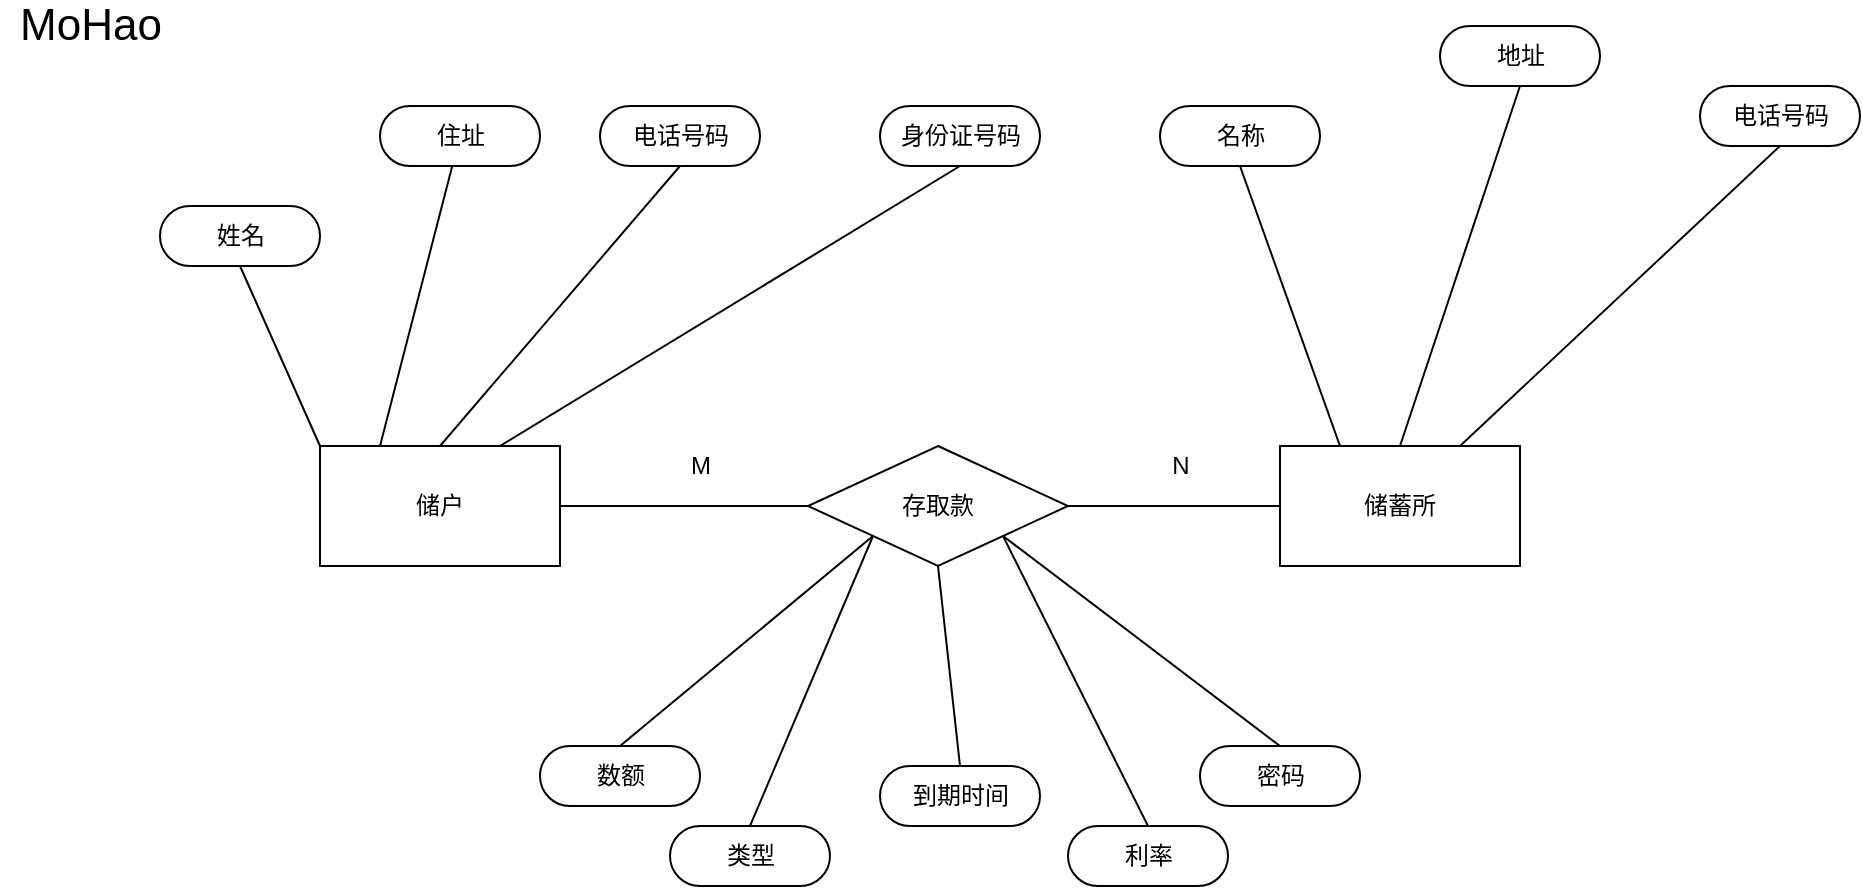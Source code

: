 <mxfile version="16.1.0" type="github">
  <diagram id="exyECUTMSb_gSA3oTmDK" name="Page-1">
    <mxGraphModel dx="781" dy="1057" grid="1" gridSize="10" guides="1" tooltips="1" connect="1" arrows="1" fold="1" page="1" pageScale="1" pageWidth="827" pageHeight="1169" math="0" shadow="0">
      <root>
        <mxCell id="0" />
        <mxCell id="1" parent="0" />
        <mxCell id="oS1sgOEpO3I71QpZgbu4-1" value="姓名" style="html=1;dashed=0;whitespace=wrap;shape=mxgraph.dfd.start" vertex="1" parent="1">
          <mxGeometry x="90" y="200" width="80" height="30" as="geometry" />
        </mxCell>
        <mxCell id="oS1sgOEpO3I71QpZgbu4-2" value="储户" style="rounded=0;whiteSpace=wrap;html=1;" vertex="1" parent="1">
          <mxGeometry x="170" y="320" width="120" height="60" as="geometry" />
        </mxCell>
        <mxCell id="oS1sgOEpO3I71QpZgbu4-4" value="" style="endArrow=none;html=1;rounded=0;exitX=0.5;exitY=0.5;exitDx=0;exitDy=15;exitPerimeter=0;entryX=0;entryY=0;entryDx=0;entryDy=0;" edge="1" parent="1" source="oS1sgOEpO3I71QpZgbu4-1" target="oS1sgOEpO3I71QpZgbu4-2">
          <mxGeometry width="50" height="50" relative="1" as="geometry">
            <mxPoint x="130" y="360" as="sourcePoint" />
            <mxPoint x="180" y="310" as="targetPoint" />
          </mxGeometry>
        </mxCell>
        <mxCell id="oS1sgOEpO3I71QpZgbu4-5" value="住址" style="html=1;dashed=0;whitespace=wrap;shape=mxgraph.dfd.start" vertex="1" parent="1">
          <mxGeometry x="200" y="150" width="80" height="30" as="geometry" />
        </mxCell>
        <mxCell id="oS1sgOEpO3I71QpZgbu4-7" value="" style="endArrow=none;html=1;rounded=0;entryX=0.25;entryY=0;entryDx=0;entryDy=0;" edge="1" parent="1" source="oS1sgOEpO3I71QpZgbu4-5" target="oS1sgOEpO3I71QpZgbu4-2">
          <mxGeometry width="50" height="50" relative="1" as="geometry">
            <mxPoint x="180" y="460" as="sourcePoint" />
            <mxPoint x="230" y="410" as="targetPoint" />
          </mxGeometry>
        </mxCell>
        <mxCell id="oS1sgOEpO3I71QpZgbu4-8" value="电话号码" style="html=1;dashed=0;whitespace=wrap;shape=mxgraph.dfd.start" vertex="1" parent="1">
          <mxGeometry x="310" y="150" width="80" height="30" as="geometry" />
        </mxCell>
        <mxCell id="oS1sgOEpO3I71QpZgbu4-10" value="" style="endArrow=none;html=1;rounded=0;exitX=0.5;exitY=0.5;exitDx=0;exitDy=15;exitPerimeter=0;entryX=0.5;entryY=0;entryDx=0;entryDy=0;" edge="1" parent="1" source="oS1sgOEpO3I71QpZgbu4-8" target="oS1sgOEpO3I71QpZgbu4-2">
          <mxGeometry width="50" height="50" relative="1" as="geometry">
            <mxPoint x="420" y="290" as="sourcePoint" />
            <mxPoint x="470" y="240" as="targetPoint" />
          </mxGeometry>
        </mxCell>
        <mxCell id="oS1sgOEpO3I71QpZgbu4-11" value="身份证号码" style="html=1;dashed=0;whitespace=wrap;shape=mxgraph.dfd.start" vertex="1" parent="1">
          <mxGeometry x="450" y="150" width="80" height="30" as="geometry" />
        </mxCell>
        <mxCell id="oS1sgOEpO3I71QpZgbu4-12" value="" style="endArrow=none;html=1;rounded=0;entryX=0.5;entryY=0.5;entryDx=0;entryDy=15;entryPerimeter=0;exitX=0.75;exitY=0;exitDx=0;exitDy=0;" edge="1" parent="1" source="oS1sgOEpO3I71QpZgbu4-2" target="oS1sgOEpO3I71QpZgbu4-11">
          <mxGeometry width="50" height="50" relative="1" as="geometry">
            <mxPoint x="360" y="290" as="sourcePoint" />
            <mxPoint x="410" y="240" as="targetPoint" />
          </mxGeometry>
        </mxCell>
        <mxCell id="oS1sgOEpO3I71QpZgbu4-13" value="存取款" style="rhombus;whiteSpace=wrap;html=1;" vertex="1" parent="1">
          <mxGeometry x="414" y="320" width="130" height="60" as="geometry" />
        </mxCell>
        <mxCell id="oS1sgOEpO3I71QpZgbu4-15" value="" style="endArrow=none;html=1;rounded=0;exitX=1;exitY=0.5;exitDx=0;exitDy=0;entryX=0;entryY=0.5;entryDx=0;entryDy=0;" edge="1" parent="1" source="oS1sgOEpO3I71QpZgbu4-2" target="oS1sgOEpO3I71QpZgbu4-13">
          <mxGeometry width="50" height="50" relative="1" as="geometry">
            <mxPoint x="230" y="500" as="sourcePoint" />
            <mxPoint x="280" y="450" as="targetPoint" />
          </mxGeometry>
        </mxCell>
        <mxCell id="oS1sgOEpO3I71QpZgbu4-16" value="M" style="text;html=1;align=center;verticalAlign=middle;resizable=0;points=[];autosize=1;strokeColor=none;fillColor=none;" vertex="1" parent="1">
          <mxGeometry x="345" y="320" width="30" height="20" as="geometry" />
        </mxCell>
        <mxCell id="oS1sgOEpO3I71QpZgbu4-17" value="" style="endArrow=none;html=1;rounded=0;exitX=1;exitY=0.5;exitDx=0;exitDy=0;entryX=0;entryY=0.5;entryDx=0;entryDy=0;" edge="1" parent="1" source="oS1sgOEpO3I71QpZgbu4-13" target="oS1sgOEpO3I71QpZgbu4-19">
          <mxGeometry width="50" height="50" relative="1" as="geometry">
            <mxPoint x="610" y="500" as="sourcePoint" />
            <mxPoint x="640" y="350" as="targetPoint" />
          </mxGeometry>
        </mxCell>
        <mxCell id="oS1sgOEpO3I71QpZgbu4-18" value="N" style="text;html=1;align=center;verticalAlign=middle;resizable=0;points=[];autosize=1;strokeColor=none;fillColor=none;" vertex="1" parent="1">
          <mxGeometry x="590" y="320" width="20" height="20" as="geometry" />
        </mxCell>
        <mxCell id="oS1sgOEpO3I71QpZgbu4-19" value="储蓄所" style="rounded=0;whiteSpace=wrap;html=1;" vertex="1" parent="1">
          <mxGeometry x="650" y="320" width="120" height="60" as="geometry" />
        </mxCell>
        <mxCell id="oS1sgOEpO3I71QpZgbu4-22" value="名称" style="html=1;dashed=0;whitespace=wrap;shape=mxgraph.dfd.start" vertex="1" parent="1">
          <mxGeometry x="590" y="150" width="80" height="30" as="geometry" />
        </mxCell>
        <mxCell id="oS1sgOEpO3I71QpZgbu4-23" value="地址" style="html=1;dashed=0;whitespace=wrap;shape=mxgraph.dfd.start" vertex="1" parent="1">
          <mxGeometry x="730" y="110" width="80" height="30" as="geometry" />
        </mxCell>
        <mxCell id="oS1sgOEpO3I71QpZgbu4-24" value="电话号码" style="html=1;dashed=0;whitespace=wrap;shape=mxgraph.dfd.start" vertex="1" parent="1">
          <mxGeometry x="860" y="140" width="80" height="30" as="geometry" />
        </mxCell>
        <mxCell id="oS1sgOEpO3I71QpZgbu4-26" value="数额" style="html=1;dashed=0;whitespace=wrap;shape=mxgraph.dfd.start" vertex="1" parent="1">
          <mxGeometry x="280" y="470" width="80" height="30" as="geometry" />
        </mxCell>
        <mxCell id="oS1sgOEpO3I71QpZgbu4-27" value="类型" style="html=1;dashed=0;whitespace=wrap;shape=mxgraph.dfd.start" vertex="1" parent="1">
          <mxGeometry x="345" y="510" width="80" height="30" as="geometry" />
        </mxCell>
        <mxCell id="oS1sgOEpO3I71QpZgbu4-28" value="到期时间" style="html=1;dashed=0;whitespace=wrap;shape=mxgraph.dfd.start" vertex="1" parent="1">
          <mxGeometry x="450" y="480" width="80" height="30" as="geometry" />
        </mxCell>
        <mxCell id="oS1sgOEpO3I71QpZgbu4-29" value="利率" style="html=1;dashed=0;whitespace=wrap;shape=mxgraph.dfd.start" vertex="1" parent="1">
          <mxGeometry x="544" y="510" width="80" height="30" as="geometry" />
        </mxCell>
        <mxCell id="oS1sgOEpO3I71QpZgbu4-30" value="密码" style="html=1;dashed=0;whitespace=wrap;shape=mxgraph.dfd.start" vertex="1" parent="1">
          <mxGeometry x="610" y="470" width="80" height="30" as="geometry" />
        </mxCell>
        <mxCell id="oS1sgOEpO3I71QpZgbu4-31" value="" style="endArrow=none;html=1;rounded=0;entryX=0;entryY=1;entryDx=0;entryDy=0;exitX=0.5;exitY=0.5;exitDx=0;exitDy=-15;exitPerimeter=0;" edge="1" parent="1" source="oS1sgOEpO3I71QpZgbu4-26" target="oS1sgOEpO3I71QpZgbu4-13">
          <mxGeometry width="50" height="50" relative="1" as="geometry">
            <mxPoint x="150" y="510" as="sourcePoint" />
            <mxPoint x="200" y="460" as="targetPoint" />
          </mxGeometry>
        </mxCell>
        <mxCell id="oS1sgOEpO3I71QpZgbu4-32" value="" style="endArrow=none;html=1;rounded=0;exitX=0.5;exitY=0.5;exitDx=0;exitDy=-15;exitPerimeter=0;entryX=0;entryY=1;entryDx=0;entryDy=0;" edge="1" parent="1" source="oS1sgOEpO3I71QpZgbu4-27" target="oS1sgOEpO3I71QpZgbu4-13">
          <mxGeometry width="50" height="50" relative="1" as="geometry">
            <mxPoint x="440" y="450" as="sourcePoint" />
            <mxPoint x="490" y="400" as="targetPoint" />
          </mxGeometry>
        </mxCell>
        <mxCell id="oS1sgOEpO3I71QpZgbu4-33" value="" style="endArrow=none;html=1;rounded=0;entryX=0.5;entryY=1;entryDx=0;entryDy=0;exitX=0.5;exitY=0.5;exitDx=0;exitDy=-15;exitPerimeter=0;" edge="1" parent="1" source="oS1sgOEpO3I71QpZgbu4-28" target="oS1sgOEpO3I71QpZgbu4-13">
          <mxGeometry width="50" height="50" relative="1" as="geometry">
            <mxPoint x="350" y="560" as="sourcePoint" />
            <mxPoint x="400" y="510" as="targetPoint" />
          </mxGeometry>
        </mxCell>
        <mxCell id="oS1sgOEpO3I71QpZgbu4-34" value="" style="endArrow=none;html=1;rounded=0;entryX=1;entryY=1;entryDx=0;entryDy=0;exitX=0.5;exitY=0.5;exitDx=0;exitDy=-15;exitPerimeter=0;" edge="1" parent="1" source="oS1sgOEpO3I71QpZgbu4-29" target="oS1sgOEpO3I71QpZgbu4-13">
          <mxGeometry width="50" height="50" relative="1" as="geometry">
            <mxPoint x="350" y="560" as="sourcePoint" />
            <mxPoint x="400" y="510" as="targetPoint" />
          </mxGeometry>
        </mxCell>
        <mxCell id="oS1sgOEpO3I71QpZgbu4-35" value="" style="endArrow=none;html=1;rounded=0;entryX=1;entryY=1;entryDx=0;entryDy=0;exitX=0.5;exitY=0.5;exitDx=0;exitDy=-15;exitPerimeter=0;" edge="1" parent="1" source="oS1sgOEpO3I71QpZgbu4-30" target="oS1sgOEpO3I71QpZgbu4-13">
          <mxGeometry width="50" height="50" relative="1" as="geometry">
            <mxPoint x="350" y="560" as="sourcePoint" />
            <mxPoint x="400" y="510" as="targetPoint" />
          </mxGeometry>
        </mxCell>
        <mxCell id="oS1sgOEpO3I71QpZgbu4-36" value="" style="endArrow=none;html=1;rounded=0;entryX=0.5;entryY=0.5;entryDx=0;entryDy=15;entryPerimeter=0;exitX=0.25;exitY=0;exitDx=0;exitDy=0;" edge="1" parent="1" source="oS1sgOEpO3I71QpZgbu4-19" target="oS1sgOEpO3I71QpZgbu4-22">
          <mxGeometry width="50" height="50" relative="1" as="geometry">
            <mxPoint x="770" y="360" as="sourcePoint" />
            <mxPoint x="820" y="310" as="targetPoint" />
          </mxGeometry>
        </mxCell>
        <mxCell id="oS1sgOEpO3I71QpZgbu4-37" value="" style="endArrow=none;html=1;rounded=0;entryX=0.5;entryY=0.5;entryDx=0;entryDy=15;entryPerimeter=0;exitX=0.5;exitY=0;exitDx=0;exitDy=0;" edge="1" parent="1" source="oS1sgOEpO3I71QpZgbu4-19" target="oS1sgOEpO3I71QpZgbu4-23">
          <mxGeometry width="50" height="50" relative="1" as="geometry">
            <mxPoint x="770" y="360" as="sourcePoint" />
            <mxPoint x="820" y="310" as="targetPoint" />
          </mxGeometry>
        </mxCell>
        <mxCell id="oS1sgOEpO3I71QpZgbu4-38" value="" style="endArrow=none;html=1;rounded=0;entryX=0.5;entryY=0.5;entryDx=0;entryDy=15;entryPerimeter=0;exitX=0.75;exitY=0;exitDx=0;exitDy=0;" edge="1" parent="1" source="oS1sgOEpO3I71QpZgbu4-19" target="oS1sgOEpO3I71QpZgbu4-24">
          <mxGeometry width="50" height="50" relative="1" as="geometry">
            <mxPoint x="770" y="360" as="sourcePoint" />
            <mxPoint x="820" y="310" as="targetPoint" />
          </mxGeometry>
        </mxCell>
        <mxCell id="oS1sgOEpO3I71QpZgbu4-39" value="&lt;font style=&quot;font-size: 22px&quot;&gt;MoHao&lt;/font&gt;" style="text;html=1;align=center;verticalAlign=middle;resizable=0;points=[];autosize=1;strokeColor=none;fillColor=none;" vertex="1" parent="1">
          <mxGeometry x="10" y="100" width="90" height="20" as="geometry" />
        </mxCell>
      </root>
    </mxGraphModel>
  </diagram>
</mxfile>
